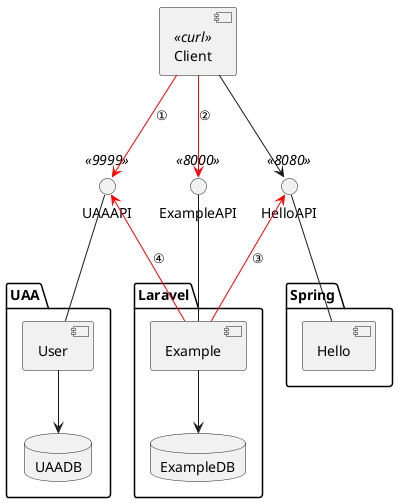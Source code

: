@startuml

component [Client] <<curl>>

interface UAAAPI <<9999>>
interface ExampleAPI <<8000>>
interface HelloAPI <<8080>>

package UAA {
  component [User]
  database UAADB
}

package Laravel{
  component [Example]
  database ExampleDB
}

package Spring{
  component [Hello]
}

Client --> UAAAPI #red: ①

Client --> ExampleAPI #red: ②
Client --> HelloAPI

UAAAPI -- User
ExampleAPI -- Example
HelloAPI -- Hello

Example -left-> HelloAPI #red: ③
Example -left-> UAAAPI #red: ④

User --> UAADB
Example --> ExampleDB

@enduml
